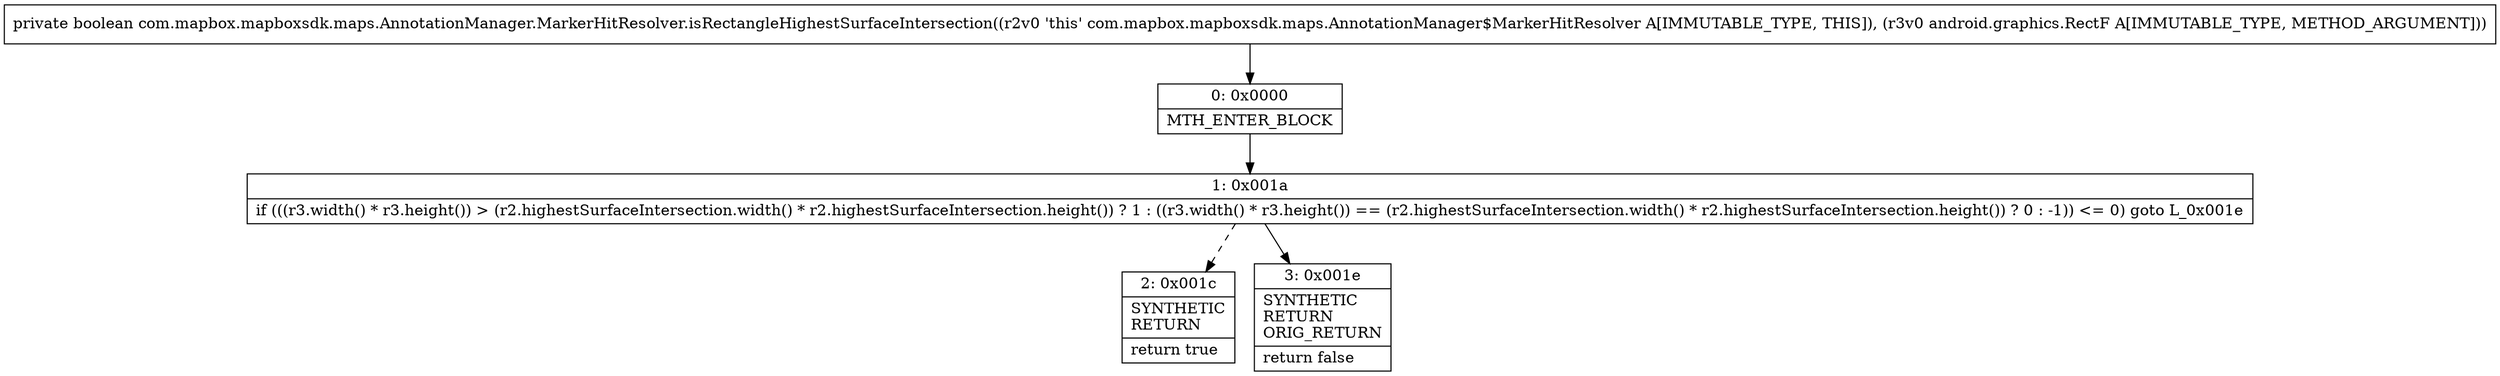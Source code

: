 digraph "CFG forcom.mapbox.mapboxsdk.maps.AnnotationManager.MarkerHitResolver.isRectangleHighestSurfaceIntersection(Landroid\/graphics\/RectF;)Z" {
Node_0 [shape=record,label="{0\:\ 0x0000|MTH_ENTER_BLOCK\l}"];
Node_1 [shape=record,label="{1\:\ 0x001a|if (((r3.width() * r3.height()) \> (r2.highestSurfaceIntersection.width() * r2.highestSurfaceIntersection.height()) ? 1 : ((r3.width() * r3.height()) == (r2.highestSurfaceIntersection.width() * r2.highestSurfaceIntersection.height()) ? 0 : \-1)) \<= 0) goto L_0x001e\l}"];
Node_2 [shape=record,label="{2\:\ 0x001c|SYNTHETIC\lRETURN\l|return true\l}"];
Node_3 [shape=record,label="{3\:\ 0x001e|SYNTHETIC\lRETURN\lORIG_RETURN\l|return false\l}"];
MethodNode[shape=record,label="{private boolean com.mapbox.mapboxsdk.maps.AnnotationManager.MarkerHitResolver.isRectangleHighestSurfaceIntersection((r2v0 'this' com.mapbox.mapboxsdk.maps.AnnotationManager$MarkerHitResolver A[IMMUTABLE_TYPE, THIS]), (r3v0 android.graphics.RectF A[IMMUTABLE_TYPE, METHOD_ARGUMENT])) }"];
MethodNode -> Node_0;
Node_0 -> Node_1;
Node_1 -> Node_2[style=dashed];
Node_1 -> Node_3;
}

